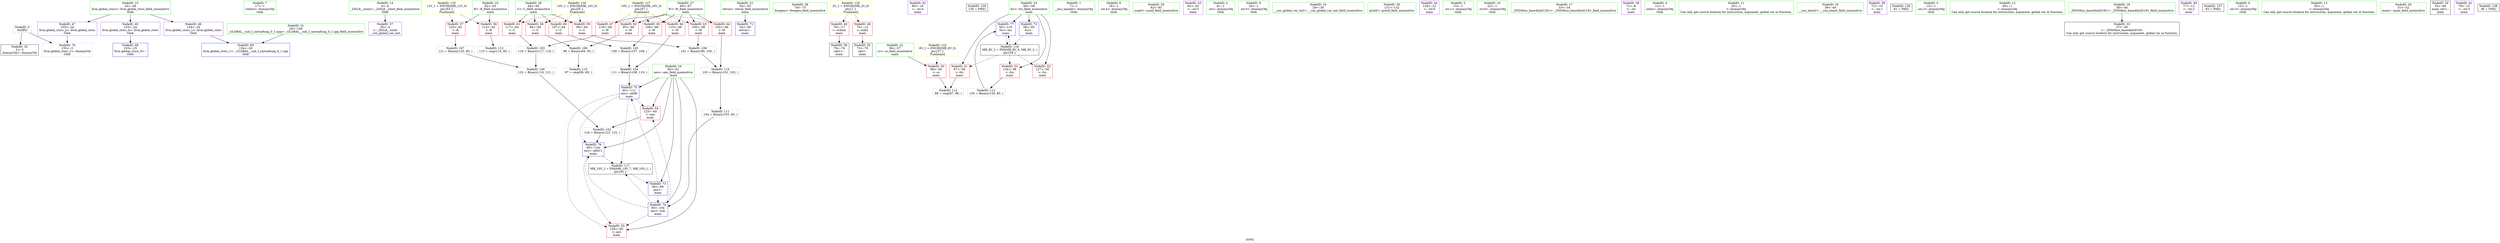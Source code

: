 digraph "SVFG" {
	label="SVFG";

	Node0x55cc48612950 [shape=record,color=grey,label="{NodeID: 0\nNullPtr}"];
	Node0x55cc48612950 -> Node0x55cc48625b20[style=solid];
	Node0x55cc48612950 -> Node0x55cc48628b70[style=solid];
	Node0x55cc48623fb0 [shape=record,color=green,label="{NodeID: 7\n17\<--1\nstdout\<--dummyObj\nGlob }"];
	Node0x55cc48624b90 [shape=record,color=green,label="{NodeID: 14\n4\<--6\n_ZStL8__ioinit\<--_ZStL8__ioinit_field_insensitive\nGlob }"];
	Node0x55cc48624b90 -> Node0x55cc48625f90[style=solid];
	Node0x55cc48626ff0 [shape=record,color=grey,label="{NodeID: 104\n111 = Binary(109, 110, )\n}"];
	Node0x55cc48626ff0 -> Node0x55cc48628fb0[style=solid];
	Node0x55cc48625170 [shape=record,color=green,label="{NodeID: 21\n54\<--55\nretval\<--retval_field_insensitive\nmain\n}"];
	Node0x55cc48625170 -> Node0x55cc48628c70[style=solid];
	Node0x55cc4862ba10 [shape=record,color=grey,label="{NodeID: 111\n104 = Binary(103, 85, )\n}"];
	Node0x55cc4862ba10 -> Node0x55cc48628ee0[style=solid];
	Node0x55cc48625720 [shape=record,color=green,label="{NodeID: 28\n74\<--75\nfreopen\<--freopen_field_insensitive\n}"];
	Node0x55cc48625df0 [shape=record,color=black,label="{NodeID: 35\n73\<--70\ncall\<--\nmain\n}"];
	Node0x55cc48631a70 [shape=record,color=yellow,style=double,label="{NodeID: 125\n12V_1 = ENCHI(MR_12V_0)\npts\{63 \}\nFun[main]}"];
	Node0x55cc48631a70 -> Node0x55cc48627fb0[style=dashed];
	Node0x55cc48631a70 -> Node0x55cc48628080[style=dashed];
	Node0x55cc486263a0 [shape=record,color=purple,label="{NodeID: 42\n80\<--18\n\<--.str.4\nmain\n}"];
	Node0x55cc48627a00 [shape=record,color=red,label="{NodeID: 49\n76\<--17\n\<--stdout\nmain\n}"];
	Node0x55cc48627a00 -> Node0x55cc48625ec0[style=solid];
	Node0x55cc48636620 [shape=record,color=black,label="{NodeID: 139\n130 = PHI()\n}"];
	Node0x55cc48627fb0 [shape=record,color=red,label="{NodeID: 56\n114\<--62\n\<--R\nmain\n}"];
	Node0x55cc48627fb0 -> Node0x55cc4862bd10[style=solid];
	Node0x55cc48628560 [shape=record,color=red,label="{NodeID: 63\n100\<--66\n\<--W\nmain\n}"];
	Node0x55cc48628560 -> Node0x55cc4862b710[style=solid];
	Node0x55cc48628b70 [shape=record,color=blue, style = dotted,label="{NodeID: 70\n155\<--3\nllvm.global_ctors_2\<--dummyVal\nGlob }"];
	Node0x55cc48629150 [shape=record,color=blue,label="{NodeID: 77\n58\<--135\nfcs\<--inc\nmain\n}"];
	Node0x55cc48629150 -> Node0x55cc4862f7d0[style=dashed];
	Node0x55cc486129e0 [shape=record,color=green,label="{NodeID: 1\n7\<--1\n__dso_handle\<--dummyObj\nGlob }"];
	Node0x55cc486247f0 [shape=record,color=green,label="{NodeID: 8\n18\<--1\n.str.4\<--dummyObj\nGlob }"];
	Node0x55cc48624c60 [shape=record,color=green,label="{NodeID: 15\n24\<--28\nllvm.global_ctors\<--llvm.global_ctors_field_insensitive\nGlob }"];
	Node0x55cc48624c60 -> Node0x55cc48626610[style=solid];
	Node0x55cc48624c60 -> Node0x55cc48626710[style=solid];
	Node0x55cc48624c60 -> Node0x55cc48626810[style=solid];
	Node0x55cc4862b110 [shape=record,color=grey,label="{NodeID: 105\n109 = Binary(107, 108, )\n}"];
	Node0x55cc4862b110 -> Node0x55cc48626ff0[style=solid];
	Node0x55cc48625240 [shape=record,color=green,label="{NodeID: 22\n56\<--57\ncs\<--cs_field_insensitive\nmain\n}"];
	Node0x55cc48625240 -> Node0x55cc48627ad0[style=solid];
	Node0x55cc4862bb90 [shape=record,color=grey,label="{NodeID: 112\n135 = Binary(134, 85, )\n}"];
	Node0x55cc4862bb90 -> Node0x55cc48629150[style=solid];
	Node0x55cc48625820 [shape=record,color=green,label="{NodeID: 29\n82\<--83\nscanf\<--scanf_field_insensitive\n}"];
	Node0x55cc48625ec0 [shape=record,color=black,label="{NodeID: 36\n79\<--76\ncall1\<--\nmain\n}"];
	Node0x55cc48631b50 [shape=record,color=yellow,style=double,label="{NodeID: 126\n14V_1 = ENCHI(MR_14V_0)\npts\{65 \}\nFun[main]}"];
	Node0x55cc48631b50 -> Node0x55cc48628150[style=dashed];
	Node0x55cc48631b50 -> Node0x55cc48628220[style=dashed];
	Node0x55cc48631b50 -> Node0x55cc486282f0[style=dashed];
	Node0x55cc48631b50 -> Node0x55cc486283c0[style=dashed];
	Node0x55cc48626470 [shape=record,color=purple,label="{NodeID: 43\n92\<--20\n\<--.str.5\nmain\n}"];
	Node0x55cc48627ad0 [shape=record,color=red,label="{NodeID: 50\n88\<--56\n\<--cs\nmain\n}"];
	Node0x55cc48627ad0 -> Node0x55cc4862be90[style=solid];
	Node0x55cc48628080 [shape=record,color=red,label="{NodeID: 57\n120\<--62\n\<--R\nmain\n}"];
	Node0x55cc48628080 -> Node0x55cc4862b410[style=solid];
	Node0x55cc48628630 [shape=record,color=red,label="{NodeID: 64\n102\<--66\n\<--W\nmain\n}"];
	Node0x55cc48628630 -> Node0x55cc4862b890[style=solid];
	Node0x55cc48628c70 [shape=record,color=blue,label="{NodeID: 71\n54\<--69\nretval\<--\nmain\n}"];
	Node0x55cc48612b20 [shape=record,color=green,label="{NodeID: 2\n8\<--1\n.str\<--dummyObj\nGlob }"];
	Node0x55cc48624880 [shape=record,color=green,label="{NodeID: 9\n20\<--1\n.str.5\<--dummyObj\nGlob }"];
	Node0x55cc48624d30 [shape=record,color=green,label="{NodeID: 16\n29\<--30\n__cxx_global_var_init\<--__cxx_global_var_init_field_insensitive\n}"];
	Node0x55cc4862b290 [shape=record,color=grey,label="{NodeID: 106\n122 = Binary(119, 121, )\n}"];
	Node0x55cc4862b290 -> Node0x55cc48626cf0[style=solid];
	Node0x55cc48625310 [shape=record,color=green,label="{NodeID: 23\n58\<--59\nfcs\<--fcs_field_insensitive\nmain\n}"];
	Node0x55cc48625310 -> Node0x55cc48627ba0[style=solid];
	Node0x55cc48625310 -> Node0x55cc48627c70[style=solid];
	Node0x55cc48625310 -> Node0x55cc48627d40[style=solid];
	Node0x55cc48625310 -> Node0x55cc48628d40[style=solid];
	Node0x55cc48625310 -> Node0x55cc48629150[style=solid];
	Node0x55cc4862bd10 [shape=record,color=grey,label="{NodeID: 113\n115 = cmp(114, 85, )\n}"];
	Node0x55cc48625920 [shape=record,color=green,label="{NodeID: 30\n131\<--132\nprintf\<--printf_field_insensitive\n}"];
	Node0x55cc48630bd0 [shape=record,color=yellow,style=double,label="{NodeID: 120\n2V_1 = ENCHI(MR_2V_0)\npts\{1 \}\nFun[main]}"];
	Node0x55cc48630bd0 -> Node0x55cc48627930[style=dashed];
	Node0x55cc48630bd0 -> Node0x55cc48627a00[style=dashed];
	Node0x55cc48625f90 [shape=record,color=purple,label="{NodeID: 37\n35\<--4\n\<--_ZStL8__ioinit\n__cxx_global_var_init\n}"];
	Node0x55cc48631c30 [shape=record,color=yellow,style=double,label="{NodeID: 127\n16V_1 = ENCHI(MR_16V_0)\npts\{67 \}\nFun[main]}"];
	Node0x55cc48631c30 -> Node0x55cc48628490[style=dashed];
	Node0x55cc48631c30 -> Node0x55cc48628560[style=dashed];
	Node0x55cc48631c30 -> Node0x55cc48628630[style=dashed];
	Node0x55cc48631c30 -> Node0x55cc48628700[style=dashed];
	Node0x55cc48631c30 -> Node0x55cc486287d0[style=dashed];
	Node0x55cc48631c30 -> Node0x55cc486288a0[style=dashed];
	Node0x55cc48626540 [shape=record,color=purple,label="{NodeID: 44\n129\<--22\n\<--.str.6\nmain\n}"];
	Node0x55cc48627ba0 [shape=record,color=red,label="{NodeID: 51\n87\<--58\n\<--fcs\nmain\n}"];
	Node0x55cc48627ba0 -> Node0x55cc4862be90[style=solid];
	Node0x55cc48628150 [shape=record,color=red,label="{NodeID: 58\n94\<--64\n\<--C\nmain\n}"];
	Node0x55cc48628150 -> Node0x55cc4862b590[style=solid];
	Node0x55cc48628700 [shape=record,color=red,label="{NodeID: 65\n108\<--66\n\<--W\nmain\n}"];
	Node0x55cc48628700 -> Node0x55cc4862b110[style=solid];
	Node0x55cc48628d40 [shape=record,color=blue,label="{NodeID: 72\n58\<--85\nfcs\<--\nmain\n}"];
	Node0x55cc48628d40 -> Node0x55cc4862f7d0[style=dashed];
	Node0x55cc48612bb0 [shape=record,color=green,label="{NodeID: 3\n10\<--1\n.str.1\<--dummyObj\nGlob }"];
	Node0x55cc48624910 [shape=record,color=green,label="{NodeID: 10\n22\<--1\n.str.6\<--dummyObj\nGlob }"];
	Node0x55cc48624e00 [shape=record,color=green,label="{NodeID: 17\n33\<--34\n_ZNSt8ios_base4InitC1Ev\<--_ZNSt8ios_base4InitC1Ev_field_insensitive\n}"];
	Node0x55cc4862b410 [shape=record,color=grey,label="{NodeID: 107\n121 = Binary(120, 85, )\n}"];
	Node0x55cc4862b410 -> Node0x55cc4862b290[style=solid];
	Node0x55cc486253e0 [shape=record,color=green,label="{NodeID: 24\n60\<--61\nans\<--ans_field_insensitive\nmain\n}"];
	Node0x55cc486253e0 -> Node0x55cc48627e10[style=solid];
	Node0x55cc486253e0 -> Node0x55cc48627ee0[style=solid];
	Node0x55cc486253e0 -> Node0x55cc48628e10[style=solid];
	Node0x55cc486253e0 -> Node0x55cc48628ee0[style=solid];
	Node0x55cc486253e0 -> Node0x55cc48628fb0[style=solid];
	Node0x55cc486253e0 -> Node0x55cc48629080[style=solid];
	Node0x55cc4862be90 [shape=record,color=grey,label="{NodeID: 114\n89 = cmp(87, 88, )\n}"];
	Node0x55cc48625a20 [shape=record,color=green,label="{NodeID: 31\n26\<--149\n_GLOBAL__sub_I_caiwaifung_0_1.cpp\<--_GLOBAL__sub_I_caiwaifung_0_1.cpp_field_insensitive\n}"];
	Node0x55cc48625a20 -> Node0x55cc48628a70[style=solid];
	Node0x55cc48626060 [shape=record,color=purple,label="{NodeID: 38\n71\<--8\n\<--.str\nmain\n}"];
	Node0x55cc48626610 [shape=record,color=purple,label="{NodeID: 45\n153\<--24\nllvm.global_ctors_0\<--llvm.global_ctors\nGlob }"];
	Node0x55cc48626610 -> Node0x55cc48628970[style=solid];
	Node0x55cc48627c70 [shape=record,color=red,label="{NodeID: 52\n127\<--58\n\<--fcs\nmain\n}"];
	Node0x55cc48628220 [shape=record,color=red,label="{NodeID: 59\n99\<--64\n\<--C\nmain\n}"];
	Node0x55cc48628220 -> Node0x55cc4862b710[style=solid];
	Node0x55cc486287d0 [shape=record,color=red,label="{NodeID: 66\n110\<--66\n\<--W\nmain\n}"];
	Node0x55cc486287d0 -> Node0x55cc48626ff0[style=solid];
	Node0x55cc48628e10 [shape=record,color=blue,label="{NodeID: 73\n60\<--69\nans\<--\nmain\n}"];
	Node0x55cc48628e10 -> Node0x55cc48628ee0[style=dashed];
	Node0x55cc48628e10 -> Node0x55cc48628fb0[style=dashed];
	Node0x55cc48623e00 [shape=record,color=green,label="{NodeID: 4\n12\<--1\nstdin\<--dummyObj\nGlob }"];
	Node0x55cc486249a0 [shape=record,color=green,label="{NodeID: 11\n25\<--1\n\<--dummyObj\nCan only get source location for instruction, argument, global var or function.}"];
	Node0x55cc48624ed0 [shape=record,color=green,label="{NodeID: 18\n39\<--40\n__cxa_atexit\<--__cxa_atexit_field_insensitive\n}"];
	Node0x55cc4862b590 [shape=record,color=grey,label="{NodeID: 108\n96 = Binary(94, 95, )\n}"];
	Node0x55cc4862b590 -> Node0x55cc4862c010[style=solid];
	Node0x55cc486254b0 [shape=record,color=green,label="{NodeID: 25\n62\<--63\nR\<--R_field_insensitive\nmain\n}"];
	Node0x55cc486254b0 -> Node0x55cc48627fb0[style=solid];
	Node0x55cc486254b0 -> Node0x55cc48628080[style=solid];
	Node0x55cc4862c010 [shape=record,color=grey,label="{NodeID: 115\n97 = cmp(96, 69, )\n}"];
	Node0x55cc48625b20 [shape=record,color=black,label="{NodeID: 32\n2\<--3\ndummyVal\<--dummyVal\n}"];
	Node0x55cc486317d0 [shape=record,color=yellow,style=double,label="{NodeID: 122\n6V_1 = ENCHI(MR_6V_0)\npts\{57 \}\nFun[main]}"];
	Node0x55cc486317d0 -> Node0x55cc48627ad0[style=dashed];
	Node0x55cc48626130 [shape=record,color=purple,label="{NodeID: 39\n72\<--10\n\<--.str.1\nmain\n}"];
	Node0x55cc48626710 [shape=record,color=purple,label="{NodeID: 46\n154\<--24\nllvm.global_ctors_1\<--llvm.global_ctors\nGlob }"];
	Node0x55cc48626710 -> Node0x55cc48628a70[style=solid];
	Node0x55cc48636320 [shape=record,color=black,label="{NodeID: 136\n81 = PHI()\n}"];
	Node0x55cc48627d40 [shape=record,color=red,label="{NodeID: 53\n134\<--58\n\<--fcs\nmain\n}"];
	Node0x55cc48627d40 -> Node0x55cc4862bb90[style=solid];
	Node0x55cc486282f0 [shape=record,color=red,label="{NodeID: 60\n107\<--64\n\<--C\nmain\n}"];
	Node0x55cc486282f0 -> Node0x55cc4862b110[style=solid];
	Node0x55cc486288a0 [shape=record,color=red,label="{NodeID: 67\n118\<--66\n\<--W\nmain\n}"];
	Node0x55cc486288a0 -> Node0x55cc48626e70[style=solid];
	Node0x55cc48628ee0 [shape=record,color=blue,label="{NodeID: 74\n60\<--104\nans\<--sub\nmain\n}"];
	Node0x55cc48628ee0 -> Node0x55cc48627e10[style=dashed];
	Node0x55cc48628ee0 -> Node0x55cc48627ee0[style=dashed];
	Node0x55cc48628ee0 -> Node0x55cc48629080[style=dashed];
	Node0x55cc48628ee0 -> Node0x55cc4862fcd0[style=dashed];
	Node0x55cc48623e90 [shape=record,color=green,label="{NodeID: 5\n13\<--1\n.str.2\<--dummyObj\nGlob }"];
	Node0x55cc48624a30 [shape=record,color=green,label="{NodeID: 12\n69\<--1\n\<--dummyObj\nCan only get source location for instruction, argument, global var or function.}"];
	Node0x55cc48626cf0 [shape=record,color=grey,label="{NodeID: 102\n124 = Binary(123, 122, )\n}"];
	Node0x55cc48626cf0 -> Node0x55cc48629080[style=solid];
	Node0x55cc48624fa0 [shape=record,color=green,label="{NodeID: 19\n38\<--44\n_ZNSt8ios_base4InitD1Ev\<--_ZNSt8ios_base4InitD1Ev_field_insensitive\n}"];
	Node0x55cc48624fa0 -> Node0x55cc48625c20[style=solid];
	Node0x55cc4862b710 [shape=record,color=grey,label="{NodeID: 109\n101 = Binary(99, 100, )\n}"];
	Node0x55cc4862b710 -> Node0x55cc4862b890[style=solid];
	Node0x55cc48625580 [shape=record,color=green,label="{NodeID: 26\n64\<--65\nC\<--C_field_insensitive\nmain\n}"];
	Node0x55cc48625580 -> Node0x55cc48628150[style=solid];
	Node0x55cc48625580 -> Node0x55cc48628220[style=solid];
	Node0x55cc48625580 -> Node0x55cc486282f0[style=solid];
	Node0x55cc48625580 -> Node0x55cc486283c0[style=solid];
	Node0x55cc4862f7d0 [shape=record,color=black,label="{NodeID: 116\nMR_8V_3 = PHI(MR_8V_4, MR_8V_2, )\npts\{59 \}\n}"];
	Node0x55cc4862f7d0 -> Node0x55cc48627ba0[style=dashed];
	Node0x55cc4862f7d0 -> Node0x55cc48627c70[style=dashed];
	Node0x55cc4862f7d0 -> Node0x55cc48627d40[style=dashed];
	Node0x55cc4862f7d0 -> Node0x55cc48629150[style=dashed];
	Node0x55cc48625c20 [shape=record,color=black,label="{NodeID: 33\n37\<--38\n\<--_ZNSt8ios_base4InitD1Ev\nCan only get source location for instruction, argument, global var or function.}"];
	Node0x55cc48626200 [shape=record,color=purple,label="{NodeID: 40\n77\<--13\n\<--.str.2\nmain\n}"];
	Node0x55cc48626810 [shape=record,color=purple,label="{NodeID: 47\n155\<--24\nllvm.global_ctors_2\<--llvm.global_ctors\nGlob }"];
	Node0x55cc48626810 -> Node0x55cc48628b70[style=solid];
	Node0x55cc48636420 [shape=record,color=black,label="{NodeID: 137\n93 = PHI()\n}"];
	Node0x55cc48627e10 [shape=record,color=red,label="{NodeID: 54\n123\<--60\n\<--ans\nmain\n}"];
	Node0x55cc48627e10 -> Node0x55cc48626cf0[style=solid];
	Node0x55cc486283c0 [shape=record,color=red,label="{NodeID: 61\n117\<--64\n\<--C\nmain\n}"];
	Node0x55cc486283c0 -> Node0x55cc48626e70[style=solid];
	Node0x55cc48628970 [shape=record,color=blue,label="{NodeID: 68\n153\<--25\nllvm.global_ctors_0\<--\nGlob }"];
	Node0x55cc48628fb0 [shape=record,color=blue,label="{NodeID: 75\n60\<--111\nans\<--add6\nmain\n}"];
	Node0x55cc48628fb0 -> Node0x55cc48627e10[style=dashed];
	Node0x55cc48628fb0 -> Node0x55cc48627ee0[style=dashed];
	Node0x55cc48628fb0 -> Node0x55cc48629080[style=dashed];
	Node0x55cc48628fb0 -> Node0x55cc4862fcd0[style=dashed];
	Node0x55cc48623f20 [shape=record,color=green,label="{NodeID: 6\n15\<--1\n.str.3\<--dummyObj\nGlob }"];
	Node0x55cc48624ac0 [shape=record,color=green,label="{NodeID: 13\n85\<--1\n\<--dummyObj\nCan only get source location for instruction, argument, global var or function.}"];
	Node0x55cc48626e70 [shape=record,color=grey,label="{NodeID: 103\n119 = Binary(117, 118, )\n}"];
	Node0x55cc48626e70 -> Node0x55cc4862b290[style=solid];
	Node0x55cc48625070 [shape=record,color=green,label="{NodeID: 20\n51\<--52\nmain\<--main_field_insensitive\n}"];
	Node0x55cc4862b890 [shape=record,color=grey,label="{NodeID: 110\n103 = Binary(101, 102, )\n}"];
	Node0x55cc4862b890 -> Node0x55cc4862ba10[style=solid];
	Node0x55cc48625650 [shape=record,color=green,label="{NodeID: 27\n66\<--67\nW\<--W_field_insensitive\nmain\n}"];
	Node0x55cc48625650 -> Node0x55cc48628490[style=solid];
	Node0x55cc48625650 -> Node0x55cc48628560[style=solid];
	Node0x55cc48625650 -> Node0x55cc48628630[style=solid];
	Node0x55cc48625650 -> Node0x55cc48628700[style=solid];
	Node0x55cc48625650 -> Node0x55cc486287d0[style=solid];
	Node0x55cc48625650 -> Node0x55cc486288a0[style=solid];
	Node0x55cc4862fcd0 [shape=record,color=black,label="{NodeID: 117\nMR_10V_2 = PHI(MR_10V_7, MR_10V_1, )\npts\{61 \}\n}"];
	Node0x55cc4862fcd0 -> Node0x55cc48628e10[style=dashed];
	Node0x55cc48625d20 [shape=record,color=black,label="{NodeID: 34\n53\<--69\nmain_ret\<--\nmain\n}"];
	Node0x55cc486262d0 [shape=record,color=purple,label="{NodeID: 41\n78\<--15\n\<--.str.3\nmain\n}"];
	Node0x55cc48627930 [shape=record,color=red,label="{NodeID: 48\n70\<--12\n\<--stdin\nmain\n}"];
	Node0x55cc48627930 -> Node0x55cc48625df0[style=solid];
	Node0x55cc48636520 [shape=record,color=black,label="{NodeID: 138\n36 = PHI()\n}"];
	Node0x55cc48627ee0 [shape=record,color=red,label="{NodeID: 55\n128\<--60\n\<--ans\nmain\n}"];
	Node0x55cc48628490 [shape=record,color=red,label="{NodeID: 62\n95\<--66\n\<--W\nmain\n}"];
	Node0x55cc48628490 -> Node0x55cc4862b590[style=solid];
	Node0x55cc48628a70 [shape=record,color=blue,label="{NodeID: 69\n154\<--26\nllvm.global_ctors_1\<--_GLOBAL__sub_I_caiwaifung_0_1.cpp\nGlob }"];
	Node0x55cc48629080 [shape=record,color=blue,label="{NodeID: 76\n60\<--124\nans\<--add11\nmain\n}"];
	Node0x55cc48629080 -> Node0x55cc48627ee0[style=dashed];
	Node0x55cc48629080 -> Node0x55cc4862fcd0[style=dashed];
}
